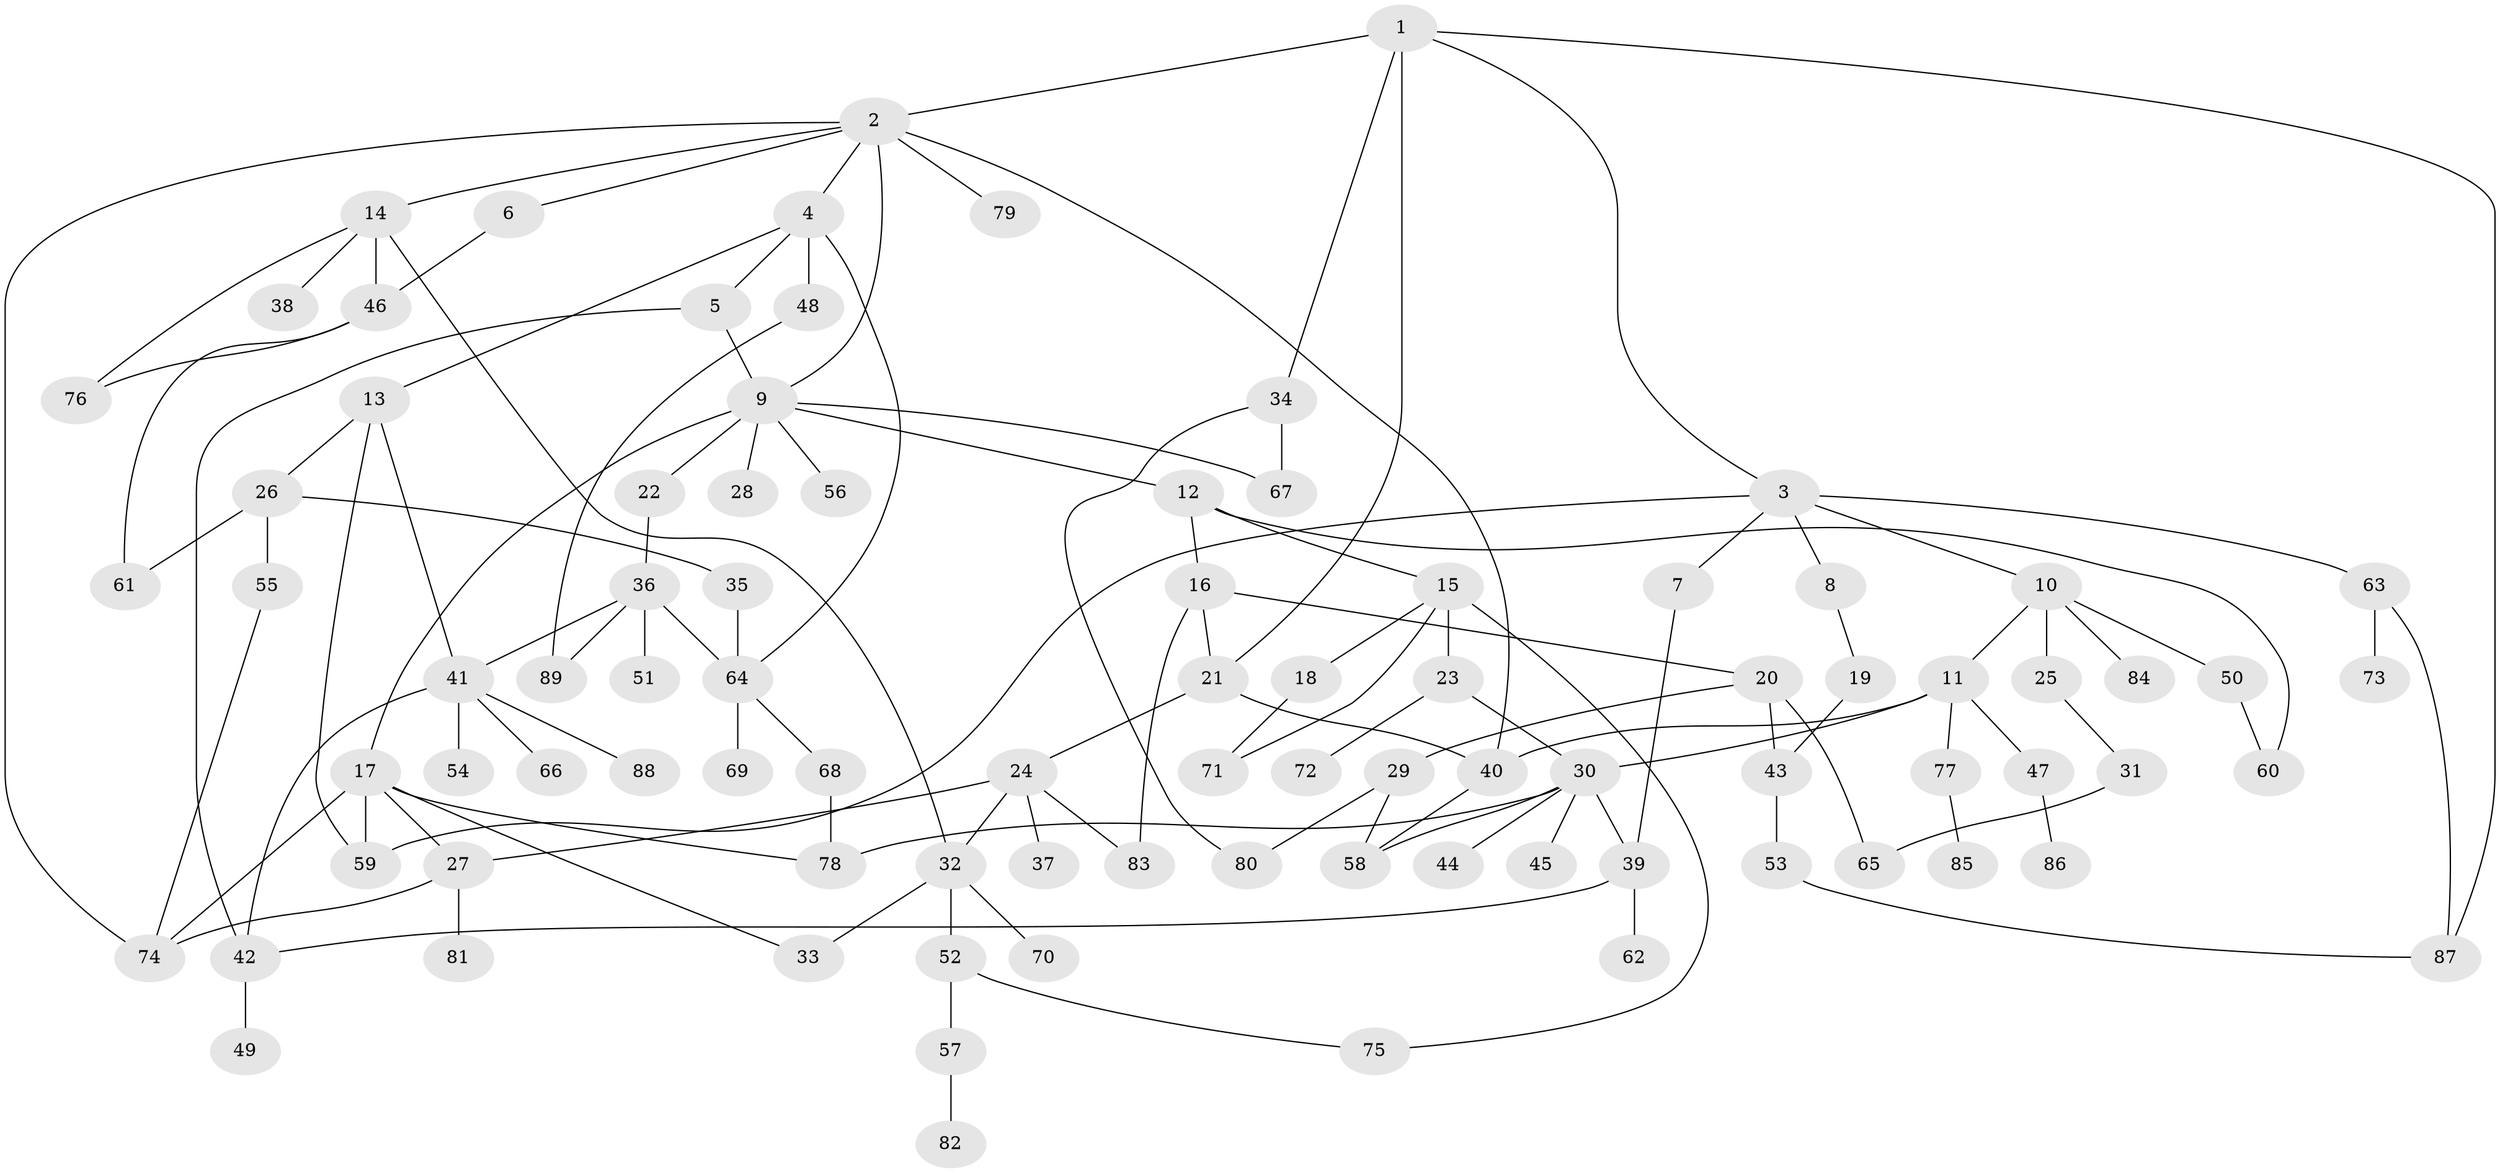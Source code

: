 // coarse degree distribution, {11: 0.01694915254237288, 6: 0.05084745762711865, 5: 0.11864406779661017, 9: 0.01694915254237288, 4: 0.13559322033898305, 2: 0.2542372881355932, 7: 0.01694915254237288, 1: 0.2542372881355932, 8: 0.01694915254237288, 3: 0.11864406779661017}
// Generated by graph-tools (version 1.1) at 2025/51/02/27/25 19:51:39]
// undirected, 89 vertices, 125 edges
graph export_dot {
graph [start="1"]
  node [color=gray90,style=filled];
  1;
  2;
  3;
  4;
  5;
  6;
  7;
  8;
  9;
  10;
  11;
  12;
  13;
  14;
  15;
  16;
  17;
  18;
  19;
  20;
  21;
  22;
  23;
  24;
  25;
  26;
  27;
  28;
  29;
  30;
  31;
  32;
  33;
  34;
  35;
  36;
  37;
  38;
  39;
  40;
  41;
  42;
  43;
  44;
  45;
  46;
  47;
  48;
  49;
  50;
  51;
  52;
  53;
  54;
  55;
  56;
  57;
  58;
  59;
  60;
  61;
  62;
  63;
  64;
  65;
  66;
  67;
  68;
  69;
  70;
  71;
  72;
  73;
  74;
  75;
  76;
  77;
  78;
  79;
  80;
  81;
  82;
  83;
  84;
  85;
  86;
  87;
  88;
  89;
  1 -- 2;
  1 -- 3;
  1 -- 21;
  1 -- 34;
  1 -- 87;
  2 -- 4;
  2 -- 6;
  2 -- 9;
  2 -- 14;
  2 -- 74;
  2 -- 79;
  2 -- 40;
  3 -- 7;
  3 -- 8;
  3 -- 10;
  3 -- 59;
  3 -- 63;
  4 -- 5;
  4 -- 13;
  4 -- 48;
  4 -- 64;
  5 -- 42;
  5 -- 9;
  6 -- 46;
  7 -- 39;
  8 -- 19;
  9 -- 12;
  9 -- 17;
  9 -- 22;
  9 -- 28;
  9 -- 56;
  9 -- 67;
  10 -- 11;
  10 -- 25;
  10 -- 50;
  10 -- 84;
  11 -- 47;
  11 -- 77;
  11 -- 30;
  11 -- 40;
  12 -- 15;
  12 -- 16;
  12 -- 60;
  13 -- 26;
  13 -- 41;
  13 -- 59;
  14 -- 38;
  14 -- 46;
  14 -- 76;
  14 -- 32;
  15 -- 18;
  15 -- 23;
  15 -- 71;
  15 -- 75;
  16 -- 20;
  16 -- 83;
  16 -- 21;
  17 -- 33;
  17 -- 78;
  17 -- 74;
  17 -- 59;
  17 -- 27;
  18 -- 71;
  19 -- 43;
  20 -- 29;
  20 -- 43;
  20 -- 65;
  21 -- 24;
  21 -- 40;
  22 -- 36;
  23 -- 30;
  23 -- 72;
  24 -- 27;
  24 -- 32;
  24 -- 37;
  24 -- 83;
  25 -- 31;
  26 -- 35;
  26 -- 55;
  26 -- 61;
  27 -- 81;
  27 -- 74;
  29 -- 80;
  29 -- 58;
  30 -- 44;
  30 -- 45;
  30 -- 58;
  30 -- 39;
  30 -- 78;
  31 -- 65;
  32 -- 52;
  32 -- 70;
  32 -- 33;
  34 -- 67;
  34 -- 80;
  35 -- 64;
  36 -- 51;
  36 -- 64;
  36 -- 41;
  36 -- 89;
  39 -- 62;
  39 -- 42;
  40 -- 58;
  41 -- 54;
  41 -- 66;
  41 -- 88;
  41 -- 42;
  42 -- 49;
  43 -- 53;
  46 -- 61;
  46 -- 76;
  47 -- 86;
  48 -- 89;
  50 -- 60;
  52 -- 57;
  52 -- 75;
  53 -- 87;
  55 -- 74;
  57 -- 82;
  63 -- 73;
  63 -- 87;
  64 -- 68;
  64 -- 69;
  68 -- 78;
  77 -- 85;
}

